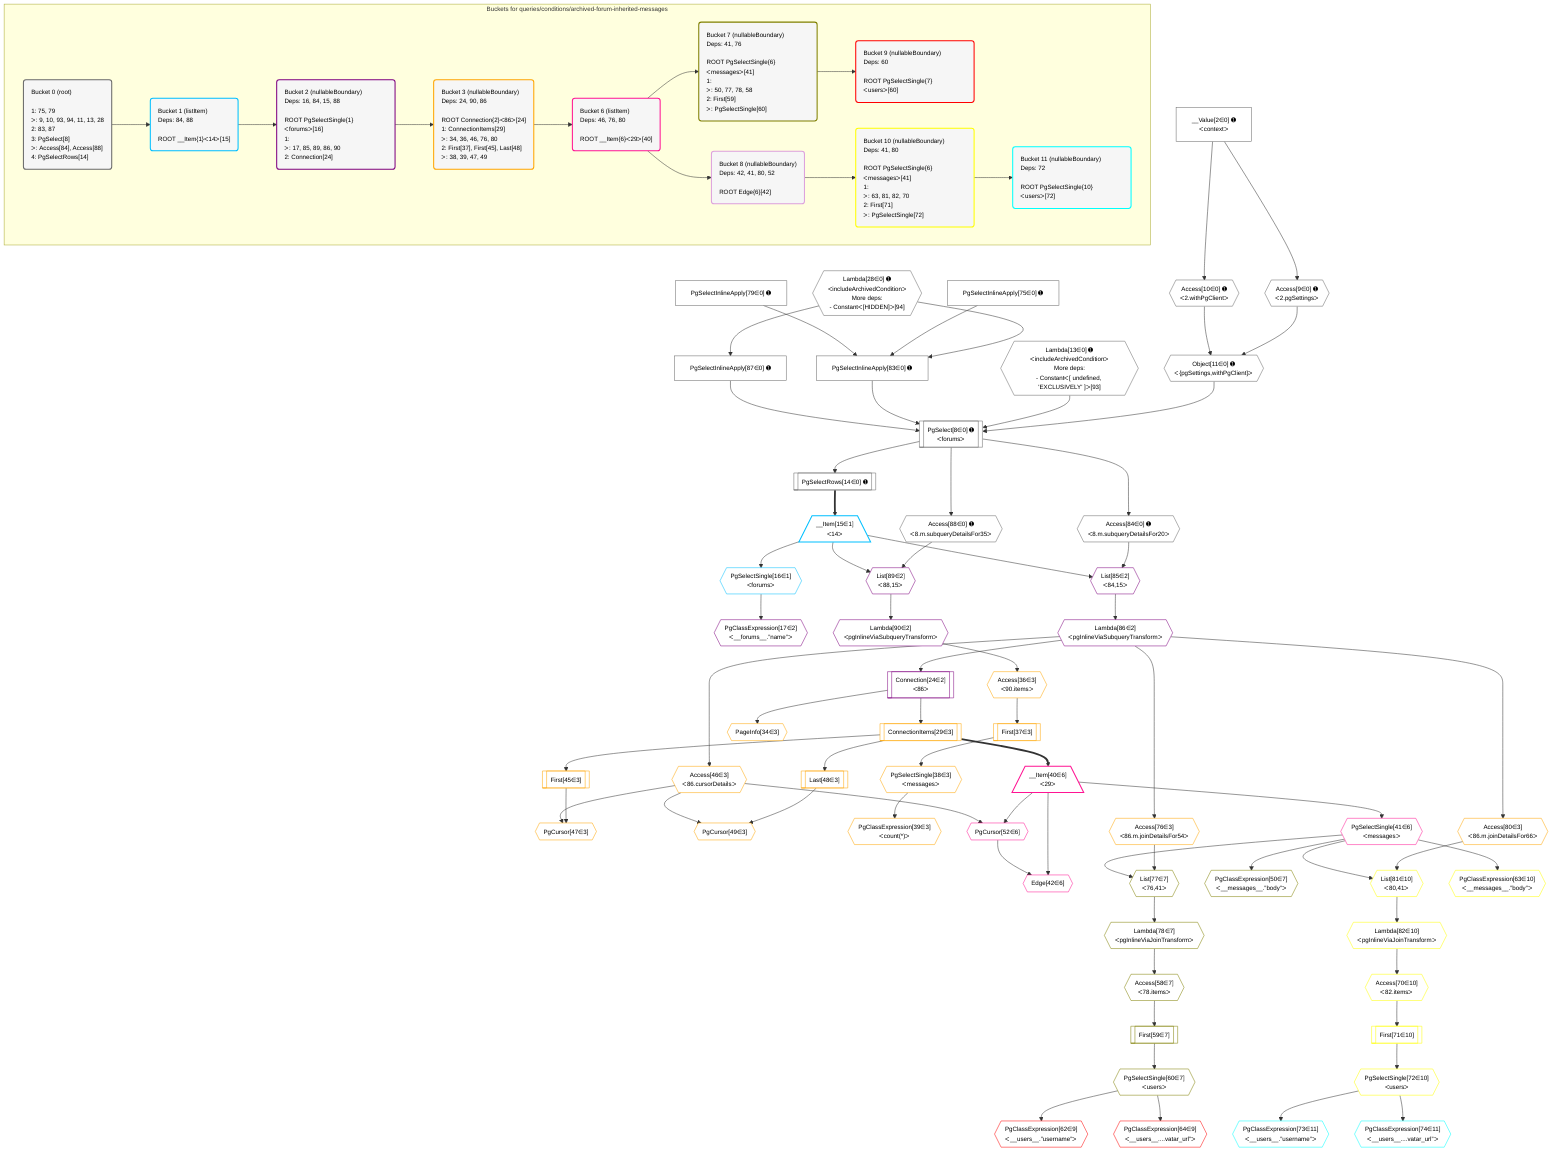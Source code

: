 %%{init: {'themeVariables': { 'fontSize': '12px'}}}%%
graph TD
    classDef path fill:#eee,stroke:#000,color:#000
    classDef plan fill:#fff,stroke-width:1px,color:#000
    classDef itemplan fill:#fff,stroke-width:2px,color:#000
    classDef unbatchedplan fill:#dff,stroke-width:1px,color:#000
    classDef sideeffectplan fill:#fcc,stroke-width:2px,color:#000
    classDef bucket fill:#f6f6f6,color:#000,stroke-width:2px,text-align:left

    subgraph "Buckets for queries/conditions/archived-forum-inherited-messages"
    Bucket0("Bucket 0 (root)<br /><br />1: 75, 79<br />ᐳ: 9, 10, 93, 94, 11, 13, 28<br />2: 83, 87<br />3: PgSelect[8]<br />ᐳ: Access[84], Access[88]<br />4: PgSelectRows[14]"):::bucket
    Bucket1("Bucket 1 (listItem)<br />Deps: 84, 88<br /><br />ROOT __Item{1}ᐸ14ᐳ[15]"):::bucket
    Bucket2("Bucket 2 (nullableBoundary)<br />Deps: 16, 84, 15, 88<br /><br />ROOT PgSelectSingle{1}ᐸforumsᐳ[16]<br />1: <br />ᐳ: 17, 85, 89, 86, 90<br />2: Connection[24]"):::bucket
    Bucket3("Bucket 3 (nullableBoundary)<br />Deps: 24, 90, 86<br /><br />ROOT Connection{2}ᐸ86ᐳ[24]<br />1: ConnectionItems[29]<br />ᐳ: 34, 36, 46, 76, 80<br />2: First[37], First[45], Last[48]<br />ᐳ: 38, 39, 47, 49"):::bucket
    Bucket6("Bucket 6 (listItem)<br />Deps: 46, 76, 80<br /><br />ROOT __Item{6}ᐸ29ᐳ[40]"):::bucket
    Bucket7("Bucket 7 (nullableBoundary)<br />Deps: 41, 76<br /><br />ROOT PgSelectSingle{6}ᐸmessagesᐳ[41]<br />1: <br />ᐳ: 50, 77, 78, 58<br />2: First[59]<br />ᐳ: PgSelectSingle[60]"):::bucket
    Bucket8("Bucket 8 (nullableBoundary)<br />Deps: 42, 41, 80, 52<br /><br />ROOT Edge{6}[42]"):::bucket
    Bucket9("Bucket 9 (nullableBoundary)<br />Deps: 60<br /><br />ROOT PgSelectSingle{7}ᐸusersᐳ[60]"):::bucket
    Bucket10("Bucket 10 (nullableBoundary)<br />Deps: 41, 80<br /><br />ROOT PgSelectSingle{6}ᐸmessagesᐳ[41]<br />1: <br />ᐳ: 63, 81, 82, 70<br />2: First[71]<br />ᐳ: PgSelectSingle[72]"):::bucket
    Bucket11("Bucket 11 (nullableBoundary)<br />Deps: 72<br /><br />ROOT PgSelectSingle{10}ᐸusersᐳ[72]"):::bucket
    end
    Bucket0 --> Bucket1
    Bucket1 --> Bucket2
    Bucket2 --> Bucket3
    Bucket3 --> Bucket6
    Bucket6 --> Bucket7 & Bucket8
    Bucket7 --> Bucket9
    Bucket8 --> Bucket10
    Bucket10 --> Bucket11

    %% plan dependencies
    PgSelect8[["PgSelect[8∈0] ➊<br />ᐸforumsᐳ"]]:::plan
    Object11{{"Object[11∈0] ➊<br />ᐸ{pgSettings,withPgClient}ᐳ"}}:::plan
    Lambda13{{"Lambda[13∈0] ➊<br />ᐸincludeArchivedConditionᐳ<br />More deps:<br />- Constantᐸ[ undefined, 'EXCLUSIVELY' ]ᐳ[93]"}}:::plan
    PgSelectInlineApply83["PgSelectInlineApply[83∈0] ➊"]:::plan
    PgSelectInlineApply87["PgSelectInlineApply[87∈0] ➊"]:::plan
    Object11 & Lambda13 & PgSelectInlineApply83 & PgSelectInlineApply87 --> PgSelect8
    Lambda28{{"Lambda[28∈0] ➊<br />ᐸincludeArchivedConditionᐳ<br />More deps:<br />- Constantᐸ[HIDDEN]ᐳ[94]"}}:::plan
    PgSelectInlineApply75["PgSelectInlineApply[75∈0] ➊"]:::plan
    PgSelectInlineApply79["PgSelectInlineApply[79∈0] ➊"]:::plan
    Lambda28 & PgSelectInlineApply75 & PgSelectInlineApply79 --> PgSelectInlineApply83
    Access9{{"Access[9∈0] ➊<br />ᐸ2.pgSettingsᐳ"}}:::plan
    Access10{{"Access[10∈0] ➊<br />ᐸ2.withPgClientᐳ"}}:::plan
    Access9 & Access10 --> Object11
    __Value2["__Value[2∈0] ➊<br />ᐸcontextᐳ"]:::plan
    __Value2 --> Access9
    __Value2 --> Access10
    PgSelectRows14[["PgSelectRows[14∈0] ➊"]]:::plan
    PgSelect8 --> PgSelectRows14
    Access84{{"Access[84∈0] ➊<br />ᐸ8.m.subqueryDetailsFor20ᐳ"}}:::plan
    PgSelect8 --> Access84
    Lambda28 --> PgSelectInlineApply87
    Access88{{"Access[88∈0] ➊<br />ᐸ8.m.subqueryDetailsFor35ᐳ"}}:::plan
    PgSelect8 --> Access88
    __Item15[/"__Item[15∈1]<br />ᐸ14ᐳ"\]:::itemplan
    PgSelectRows14 ==> __Item15
    PgSelectSingle16{{"PgSelectSingle[16∈1]<br />ᐸforumsᐳ"}}:::plan
    __Item15 --> PgSelectSingle16
    List85{{"List[85∈2]<br />ᐸ84,15ᐳ"}}:::plan
    Access84 & __Item15 --> List85
    List89{{"List[89∈2]<br />ᐸ88,15ᐳ"}}:::plan
    Access88 & __Item15 --> List89
    PgClassExpression17{{"PgClassExpression[17∈2]<br />ᐸ__forums__.”name”ᐳ"}}:::plan
    PgSelectSingle16 --> PgClassExpression17
    Connection24[["Connection[24∈2]<br />ᐸ86ᐳ"]]:::plan
    Lambda86{{"Lambda[86∈2]<br />ᐸpgInlineViaSubqueryTransformᐳ"}}:::plan
    Lambda86 --> Connection24
    List85 --> Lambda86
    Lambda90{{"Lambda[90∈2]<br />ᐸpgInlineViaSubqueryTransformᐳ"}}:::plan
    List89 --> Lambda90
    PgCursor47{{"PgCursor[47∈3]"}}:::plan
    First45[["First[45∈3]"]]:::plan
    Access46{{"Access[46∈3]<br />ᐸ86.cursorDetailsᐳ"}}:::plan
    First45 & Access46 --> PgCursor47
    PgCursor49{{"PgCursor[49∈3]"}}:::plan
    Last48[["Last[48∈3]"]]:::plan
    Last48 & Access46 --> PgCursor49
    ConnectionItems29[["ConnectionItems[29∈3]"]]:::plan
    Connection24 --> ConnectionItems29
    PageInfo34{{"PageInfo[34∈3]"}}:::plan
    Connection24 --> PageInfo34
    Access36{{"Access[36∈3]<br />ᐸ90.itemsᐳ"}}:::plan
    Lambda90 --> Access36
    First37[["First[37∈3]"]]:::plan
    Access36 --> First37
    PgSelectSingle38{{"PgSelectSingle[38∈3]<br />ᐸmessagesᐳ"}}:::plan
    First37 --> PgSelectSingle38
    PgClassExpression39{{"PgClassExpression[39∈3]<br />ᐸcount(*)ᐳ"}}:::plan
    PgSelectSingle38 --> PgClassExpression39
    ConnectionItems29 --> First45
    Lambda86 --> Access46
    ConnectionItems29 --> Last48
    Access76{{"Access[76∈3]<br />ᐸ86.m.joinDetailsFor54ᐳ"}}:::plan
    Lambda86 --> Access76
    Access80{{"Access[80∈3]<br />ᐸ86.m.joinDetailsFor66ᐳ"}}:::plan
    Lambda86 --> Access80
    Edge42{{"Edge[42∈6]"}}:::plan
    __Item40[/"__Item[40∈6]<br />ᐸ29ᐳ"\]:::itemplan
    PgCursor52{{"PgCursor[52∈6]"}}:::plan
    __Item40 & PgCursor52 --> Edge42
    __Item40 & Access46 --> PgCursor52
    ConnectionItems29 ==> __Item40
    PgSelectSingle41{{"PgSelectSingle[41∈6]<br />ᐸmessagesᐳ"}}:::plan
    __Item40 --> PgSelectSingle41
    List77{{"List[77∈7]<br />ᐸ76,41ᐳ"}}:::plan
    Access76 & PgSelectSingle41 --> List77
    PgClassExpression50{{"PgClassExpression[50∈7]<br />ᐸ__messages__.”body”ᐳ"}}:::plan
    PgSelectSingle41 --> PgClassExpression50
    Access58{{"Access[58∈7]<br />ᐸ78.itemsᐳ"}}:::plan
    Lambda78{{"Lambda[78∈7]<br />ᐸpgInlineViaJoinTransformᐳ"}}:::plan
    Lambda78 --> Access58
    First59[["First[59∈7]"]]:::plan
    Access58 --> First59
    PgSelectSingle60{{"PgSelectSingle[60∈7]<br />ᐸusersᐳ"}}:::plan
    First59 --> PgSelectSingle60
    List77 --> Lambda78
    PgClassExpression62{{"PgClassExpression[62∈9]<br />ᐸ__users__.”username”ᐳ"}}:::plan
    PgSelectSingle60 --> PgClassExpression62
    PgClassExpression64{{"PgClassExpression[64∈9]<br />ᐸ__users__....vatar_url”ᐳ"}}:::plan
    PgSelectSingle60 --> PgClassExpression64
    List81{{"List[81∈10]<br />ᐸ80,41ᐳ"}}:::plan
    Access80 & PgSelectSingle41 --> List81
    PgClassExpression63{{"PgClassExpression[63∈10]<br />ᐸ__messages__.”body”ᐳ"}}:::plan
    PgSelectSingle41 --> PgClassExpression63
    Access70{{"Access[70∈10]<br />ᐸ82.itemsᐳ"}}:::plan
    Lambda82{{"Lambda[82∈10]<br />ᐸpgInlineViaJoinTransformᐳ"}}:::plan
    Lambda82 --> Access70
    First71[["First[71∈10]"]]:::plan
    Access70 --> First71
    PgSelectSingle72{{"PgSelectSingle[72∈10]<br />ᐸusersᐳ"}}:::plan
    First71 --> PgSelectSingle72
    List81 --> Lambda82
    PgClassExpression73{{"PgClassExpression[73∈11]<br />ᐸ__users__.”username”ᐳ"}}:::plan
    PgSelectSingle72 --> PgClassExpression73
    PgClassExpression74{{"PgClassExpression[74∈11]<br />ᐸ__users__....vatar_url”ᐳ"}}:::plan
    PgSelectSingle72 --> PgClassExpression74

    %% define steps
    classDef bucket0 stroke:#696969
    class Bucket0,__Value2,PgSelect8,Access9,Access10,Object11,Lambda13,PgSelectRows14,Lambda28,PgSelectInlineApply75,PgSelectInlineApply79,PgSelectInlineApply83,Access84,PgSelectInlineApply87,Access88 bucket0
    classDef bucket1 stroke:#00bfff
    class Bucket1,__Item15,PgSelectSingle16 bucket1
    classDef bucket2 stroke:#7f007f
    class Bucket2,PgClassExpression17,Connection24,List85,Lambda86,List89,Lambda90 bucket2
    classDef bucket3 stroke:#ffa500
    class Bucket3,ConnectionItems29,PageInfo34,Access36,First37,PgSelectSingle38,PgClassExpression39,First45,Access46,PgCursor47,Last48,PgCursor49,Access76,Access80 bucket3
    classDef bucket6 stroke:#ff1493
    class Bucket6,__Item40,PgSelectSingle41,Edge42,PgCursor52 bucket6
    classDef bucket7 stroke:#808000
    class Bucket7,PgClassExpression50,Access58,First59,PgSelectSingle60,List77,Lambda78 bucket7
    classDef bucket8 stroke:#dda0dd
    class Bucket8 bucket8
    classDef bucket9 stroke:#ff0000
    class Bucket9,PgClassExpression62,PgClassExpression64 bucket9
    classDef bucket10 stroke:#ffff00
    class Bucket10,PgClassExpression63,Access70,First71,PgSelectSingle72,List81,Lambda82 bucket10
    classDef bucket11 stroke:#00ffff
    class Bucket11,PgClassExpression73,PgClassExpression74 bucket11